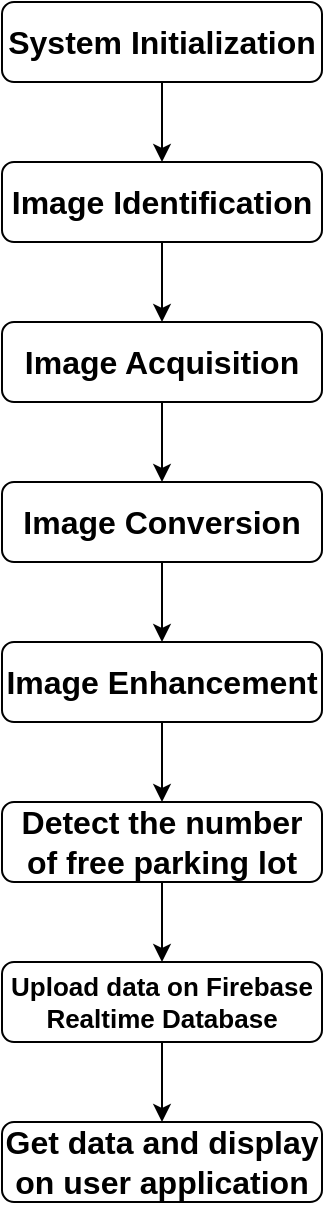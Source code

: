 <mxfile version="18.1.2" type="device"><diagram id="r7NOajKButZWBvHkEmu4" name="Page-1"><mxGraphModel dx="569" dy="318" grid="1" gridSize="10" guides="1" tooltips="1" connect="1" arrows="1" fold="1" page="1" pageScale="1" pageWidth="850" pageHeight="1100" math="0" shadow="0"><root><mxCell id="0"/><mxCell id="1" parent="0"/><mxCell id="EZsjV0vRo2VS8hDWVH6J-9" style="edgeStyle=orthogonalEdgeStyle;rounded=0;orthogonalLoop=1;jettySize=auto;html=1;exitX=0.5;exitY=1;exitDx=0;exitDy=0;entryX=0.5;entryY=0;entryDx=0;entryDy=0;fontSize=13;" edge="1" parent="1" source="EZsjV0vRo2VS8hDWVH6J-1" target="EZsjV0vRo2VS8hDWVH6J-2"><mxGeometry relative="1" as="geometry"/></mxCell><mxCell id="EZsjV0vRo2VS8hDWVH6J-1" value="&lt;b&gt;&lt;font style=&quot;font-size: 16px;&quot;&gt;System Initialization&lt;/font&gt;&lt;/b&gt;" style="rounded=1;whiteSpace=wrap;html=1;" vertex="1" parent="1"><mxGeometry x="280" y="120" width="160" height="40" as="geometry"/></mxCell><mxCell id="EZsjV0vRo2VS8hDWVH6J-10" style="edgeStyle=orthogonalEdgeStyle;rounded=0;orthogonalLoop=1;jettySize=auto;html=1;exitX=0.5;exitY=1;exitDx=0;exitDy=0;entryX=0.5;entryY=0;entryDx=0;entryDy=0;fontSize=13;" edge="1" parent="1" source="EZsjV0vRo2VS8hDWVH6J-2" target="EZsjV0vRo2VS8hDWVH6J-3"><mxGeometry relative="1" as="geometry"/></mxCell><mxCell id="EZsjV0vRo2VS8hDWVH6J-2" value="&lt;span style=&quot;font-size: 16px;&quot;&gt;&lt;b&gt;Image Identification&lt;/b&gt;&lt;/span&gt;" style="rounded=1;whiteSpace=wrap;html=1;" vertex="1" parent="1"><mxGeometry x="280" y="200" width="160" height="40" as="geometry"/></mxCell><mxCell id="EZsjV0vRo2VS8hDWVH6J-11" style="edgeStyle=orthogonalEdgeStyle;rounded=0;orthogonalLoop=1;jettySize=auto;html=1;exitX=0.5;exitY=1;exitDx=0;exitDy=0;entryX=0.5;entryY=0;entryDx=0;entryDy=0;fontSize=13;" edge="1" parent="1" source="EZsjV0vRo2VS8hDWVH6J-3" target="EZsjV0vRo2VS8hDWVH6J-4"><mxGeometry relative="1" as="geometry"/></mxCell><mxCell id="EZsjV0vRo2VS8hDWVH6J-3" value="&lt;span style=&quot;font-size: 16px;&quot;&gt;&lt;b&gt;Image Acquisition&lt;/b&gt;&lt;/span&gt;" style="rounded=1;whiteSpace=wrap;html=1;" vertex="1" parent="1"><mxGeometry x="280" y="280" width="160" height="40" as="geometry"/></mxCell><mxCell id="EZsjV0vRo2VS8hDWVH6J-12" style="edgeStyle=orthogonalEdgeStyle;rounded=0;orthogonalLoop=1;jettySize=auto;html=1;exitX=0.5;exitY=1;exitDx=0;exitDy=0;entryX=0.5;entryY=0;entryDx=0;entryDy=0;fontSize=13;" edge="1" parent="1" source="EZsjV0vRo2VS8hDWVH6J-4" target="EZsjV0vRo2VS8hDWVH6J-5"><mxGeometry relative="1" as="geometry"/></mxCell><mxCell id="EZsjV0vRo2VS8hDWVH6J-4" value="&lt;span style=&quot;font-size: 16px;&quot;&gt;&lt;b&gt;Image Conversion&lt;/b&gt;&lt;/span&gt;" style="rounded=1;whiteSpace=wrap;html=1;" vertex="1" parent="1"><mxGeometry x="280" y="360" width="160" height="40" as="geometry"/></mxCell><mxCell id="EZsjV0vRo2VS8hDWVH6J-14" style="edgeStyle=orthogonalEdgeStyle;rounded=0;orthogonalLoop=1;jettySize=auto;html=1;exitX=0.5;exitY=1;exitDx=0;exitDy=0;entryX=0.5;entryY=0;entryDx=0;entryDy=0;fontSize=13;" edge="1" parent="1" source="EZsjV0vRo2VS8hDWVH6J-5" target="EZsjV0vRo2VS8hDWVH6J-6"><mxGeometry relative="1" as="geometry"/></mxCell><mxCell id="EZsjV0vRo2VS8hDWVH6J-5" value="&lt;span style=&quot;font-size: 16px;&quot;&gt;&lt;b&gt;Image Enhancement&lt;/b&gt;&lt;/span&gt;" style="rounded=1;whiteSpace=wrap;html=1;" vertex="1" parent="1"><mxGeometry x="280" y="440" width="160" height="40" as="geometry"/></mxCell><mxCell id="EZsjV0vRo2VS8hDWVH6J-15" style="edgeStyle=orthogonalEdgeStyle;rounded=0;orthogonalLoop=1;jettySize=auto;html=1;exitX=0.5;exitY=1;exitDx=0;exitDy=0;entryX=0.5;entryY=0;entryDx=0;entryDy=0;fontSize=13;" edge="1" parent="1" source="EZsjV0vRo2VS8hDWVH6J-6" target="EZsjV0vRo2VS8hDWVH6J-7"><mxGeometry relative="1" as="geometry"/></mxCell><mxCell id="EZsjV0vRo2VS8hDWVH6J-6" value="&lt;span style=&quot;font-size: 16px;&quot;&gt;&lt;b&gt;Detect the number of free parking lot&lt;/b&gt;&lt;/span&gt;" style="rounded=1;whiteSpace=wrap;html=1;" vertex="1" parent="1"><mxGeometry x="280" y="520" width="160" height="40" as="geometry"/></mxCell><mxCell id="EZsjV0vRo2VS8hDWVH6J-16" style="edgeStyle=orthogonalEdgeStyle;rounded=0;orthogonalLoop=1;jettySize=auto;html=1;exitX=0.5;exitY=1;exitDx=0;exitDy=0;entryX=0.5;entryY=0;entryDx=0;entryDy=0;fontSize=13;" edge="1" parent="1" source="EZsjV0vRo2VS8hDWVH6J-7" target="EZsjV0vRo2VS8hDWVH6J-8"><mxGeometry relative="1" as="geometry"/></mxCell><mxCell id="EZsjV0vRo2VS8hDWVH6J-7" value="&lt;b style=&quot;&quot;&gt;&lt;font style=&quot;font-size: 13px;&quot;&gt;Upload data on Firebase Realtime Database&lt;/font&gt;&lt;/b&gt;" style="rounded=1;whiteSpace=wrap;html=1;" vertex="1" parent="1"><mxGeometry x="280" y="600" width="160" height="40" as="geometry"/></mxCell><mxCell id="EZsjV0vRo2VS8hDWVH6J-8" value="&lt;span style=&quot;font-size: 16px;&quot;&gt;&lt;b&gt;Get data and display on user application&lt;/b&gt;&lt;/span&gt;" style="rounded=1;whiteSpace=wrap;html=1;" vertex="1" parent="1"><mxGeometry x="280" y="680" width="160" height="40" as="geometry"/></mxCell></root></mxGraphModel></diagram></mxfile>
